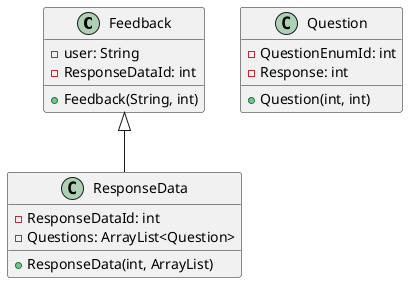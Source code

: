 @startuml
class Feedback{
-user: String
-ResponseDataId: int
+Feedback(String, int)
}

class ResponseData{
-ResponseDataId: int
-Questions: ArrayList<Question>
+ResponseData(int, ArrayList)
}

class Question{
-QuestionEnumId: int
-Response: int
+Question(int, int)
}

Feedback <|-- ResponseData
@enduml
